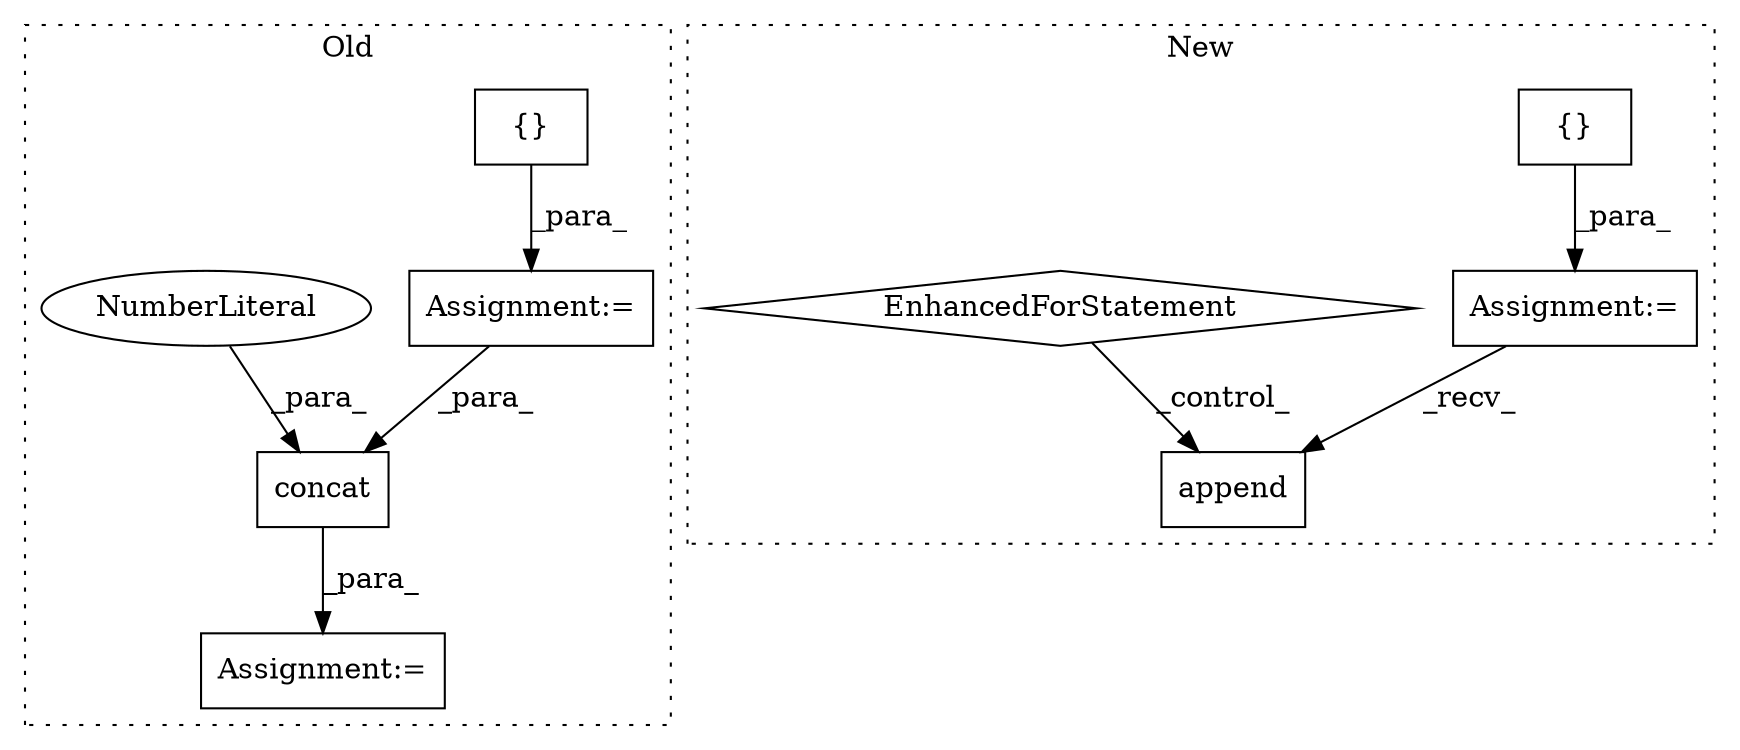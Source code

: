 digraph G {
subgraph cluster0 {
1 [label="concat" a="32" s="9031,9073" l="7,1" shape="box"];
4 [label="Assignment:=" a="7" s="9027" l="1" shape="box"];
5 [label="{}" a="4" s="8993,9012" l="1,1" shape="box"];
6 [label="NumberLiteral" a="34" s="9072" l="1" shape="ellipse"];
7 [label="Assignment:=" a="7" s="8973" l="1" shape="box"];
label = "Old";
style="dotted";
}
subgraph cluster1 {
2 [label="{}" a="4" s="15347" l="2" shape="box"];
3 [label="Assignment:=" a="7" s="15337" l="1" shape="box"];
8 [label="append" a="32" s="16209,16236" l="7,1" shape="box"];
9 [label="EnhancedForStatement" a="70" s="15355,15427" l="53,2" shape="diamond"];
label = "New";
style="dotted";
}
1 -> 4 [label="_para_"];
2 -> 3 [label="_para_"];
3 -> 8 [label="_recv_"];
5 -> 7 [label="_para_"];
6 -> 1 [label="_para_"];
7 -> 1 [label="_para_"];
9 -> 8 [label="_control_"];
}